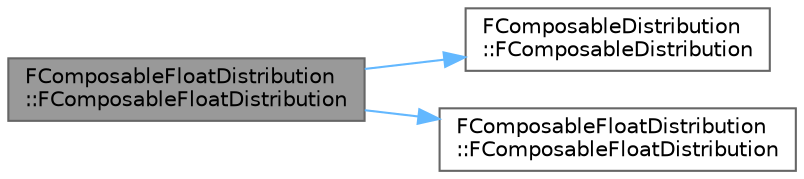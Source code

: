 digraph "FComposableFloatDistribution::FComposableFloatDistribution"
{
 // INTERACTIVE_SVG=YES
 // LATEX_PDF_SIZE
  bgcolor="transparent";
  edge [fontname=Helvetica,fontsize=10,labelfontname=Helvetica,labelfontsize=10];
  node [fontname=Helvetica,fontsize=10,shape=box,height=0.2,width=0.4];
  rankdir="LR";
  Node1 [id="Node000001",label="FComposableFloatDistribution\l::FComposableFloatDistribution",height=0.2,width=0.4,color="gray40", fillcolor="grey60", style="filled", fontcolor="black",tooltip="Copy constructor."];
  Node1 -> Node2 [id="edge1_Node000001_Node000002",color="steelblue1",style="solid",tooltip=" "];
  Node2 [id="Node000002",label="FComposableDistribution\l::FComposableDistribution",height=0.2,width=0.4,color="grey40", fillcolor="white", style="filled",URL="$d5/d16/classFComposableDistribution.html#afea3cf17d14d0788de73dafc0a32ae14",tooltip="Constructor."];
  Node1 -> Node3 [id="edge2_Node000001_Node000003",color="steelblue1",style="solid",tooltip=" "];
  Node3 [id="Node000003",label="FComposableFloatDistribution\l::FComposableFloatDistribution",height=0.2,width=0.4,color="grey40", fillcolor="white", style="filled",URL="$d5/d26/classFComposableFloatDistribution.html#aef783400e7fabab0e90e41d9b76a9308",tooltip="Default constructor."];
}
